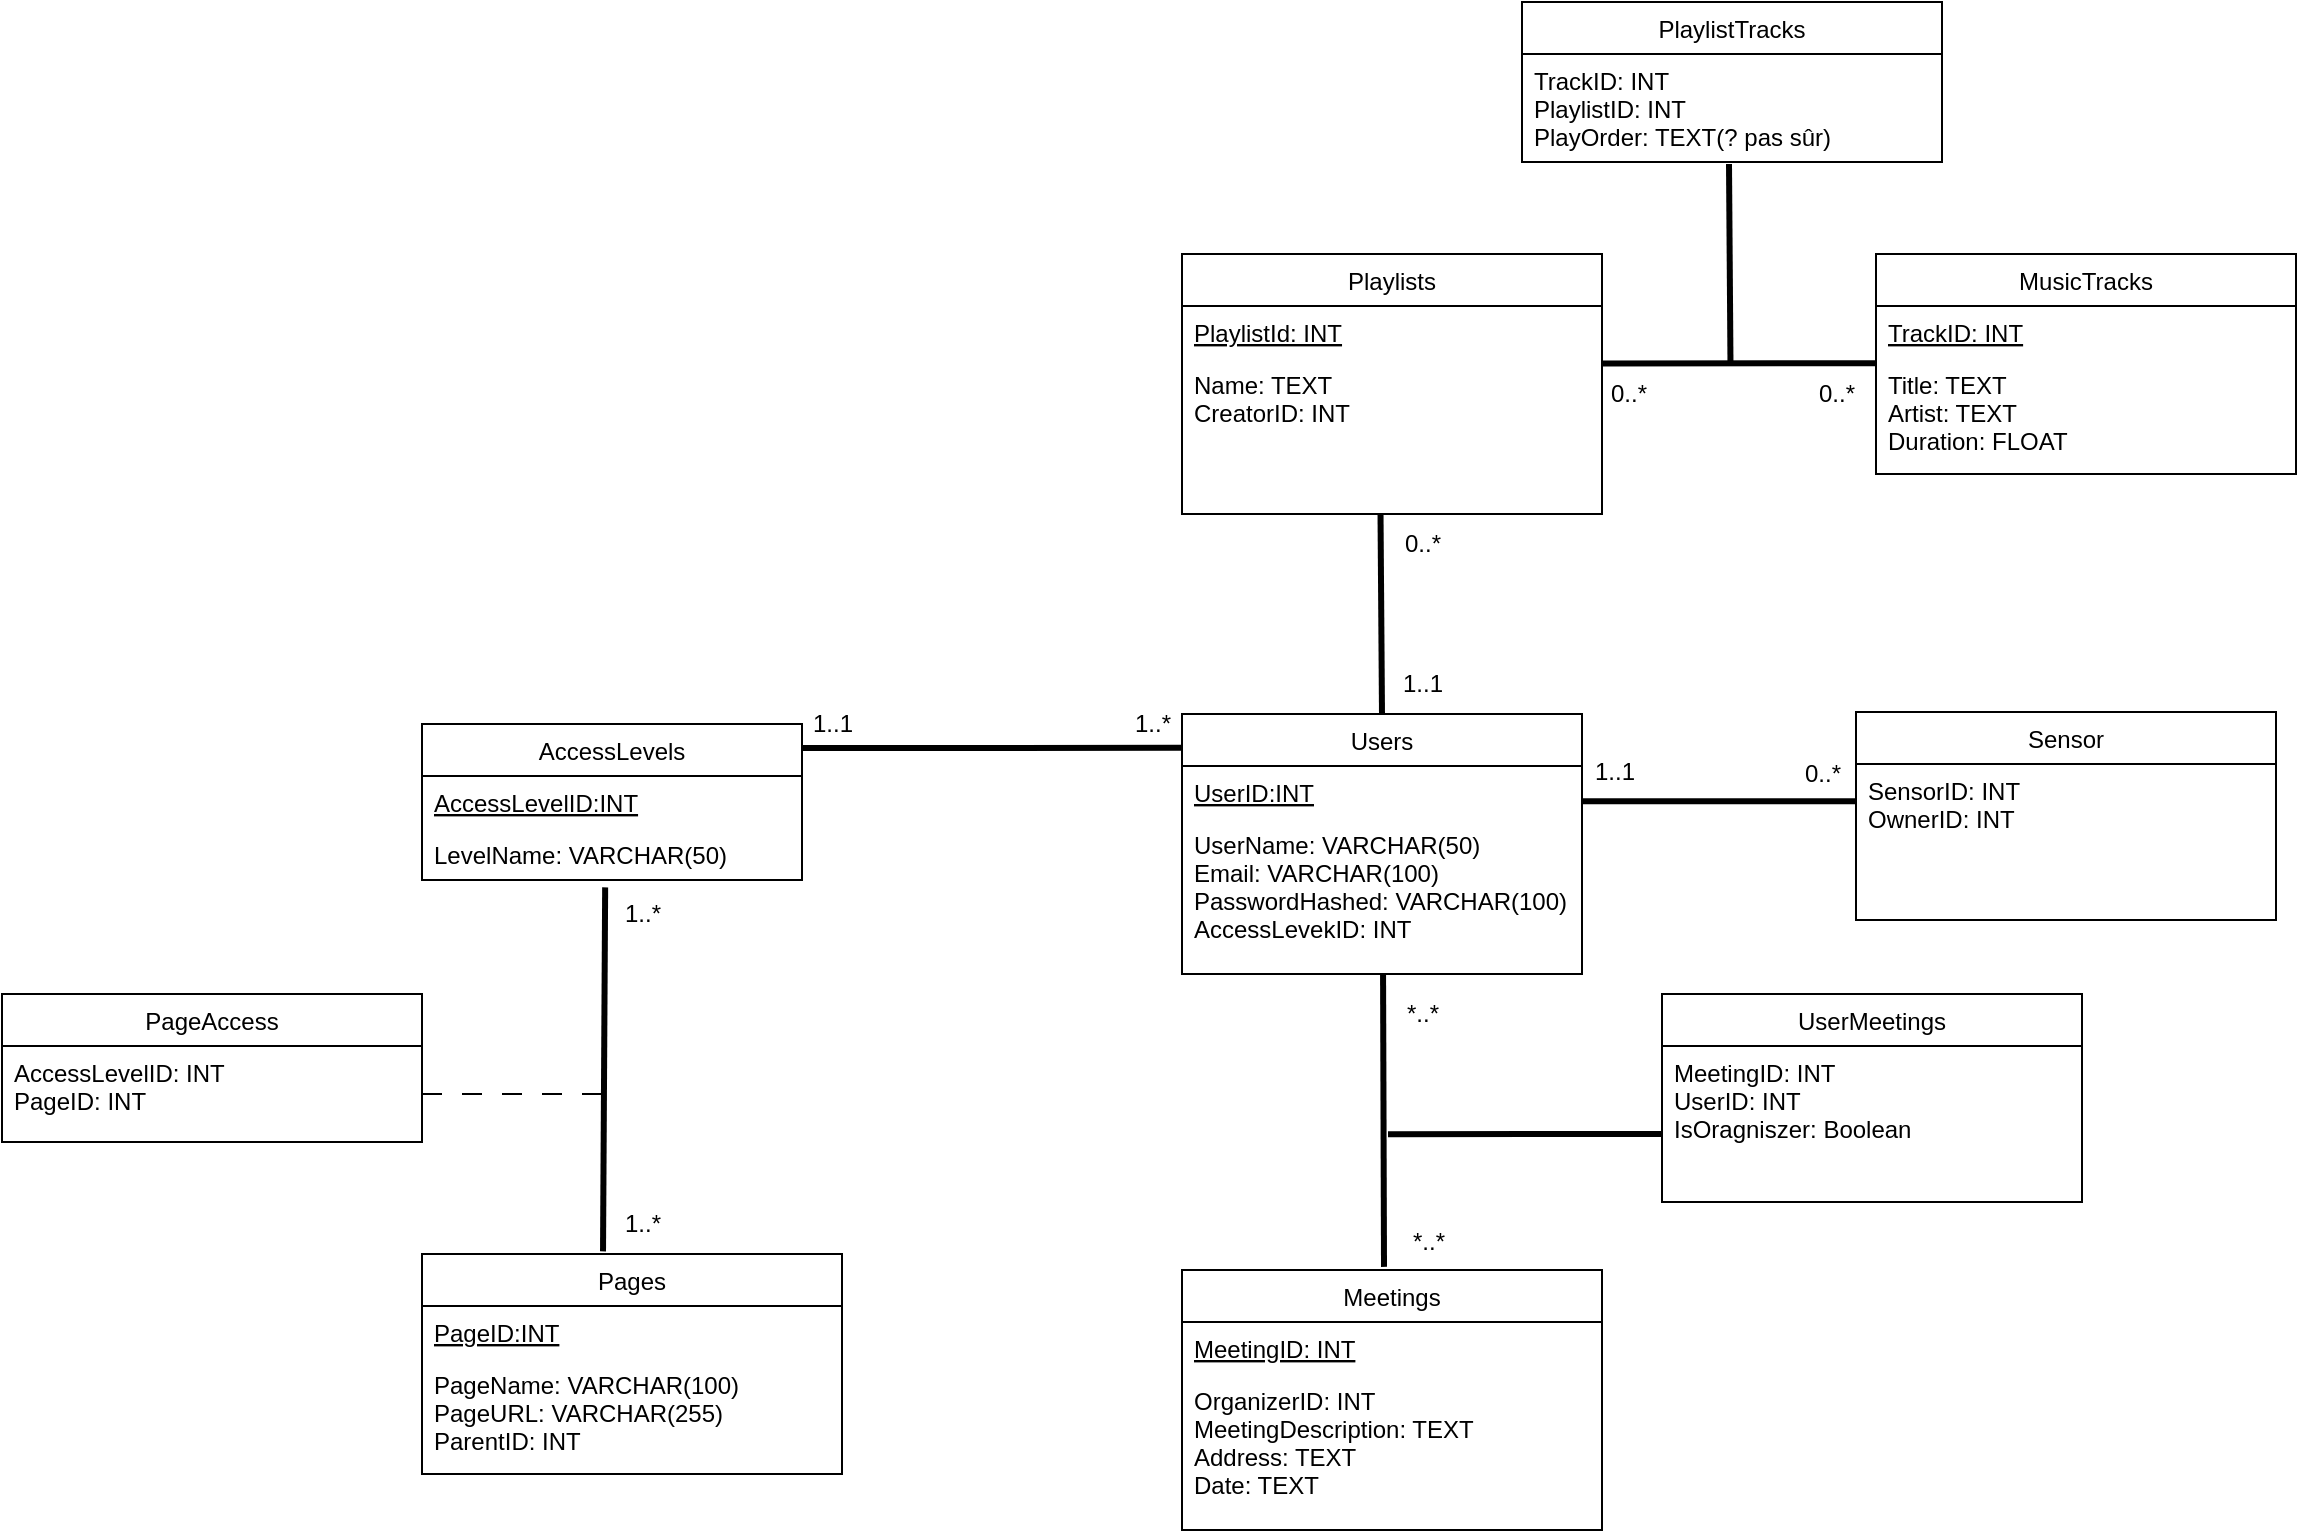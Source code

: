 <mxfile>
    <diagram id="3hlspfCpdxUw0HnR_wji" name="第 1 页">
        <mxGraphModel dx="1642" dy="1771" grid="1" gridSize="10" guides="1" tooltips="1" connect="1" arrows="1" fold="1" page="1" pageScale="1" pageWidth="827" pageHeight="1169" math="0" shadow="0">
            <root>
                <mxCell id="0"/>
                <mxCell id="1" parent="0"/>
                <mxCell id="6" value="Users" style="swimlane;fontStyle=0;childLayout=stackLayout;horizontal=1;startSize=26;fillColor=none;horizontalStack=0;resizeParent=1;resizeParentMax=0;resizeLast=0;collapsible=1;marginBottom=0;" parent="1" vertex="1">
                    <mxGeometry x="140" y="160" width="200" height="130" as="geometry"/>
                </mxCell>
                <mxCell id="7" value="UserID:INT" style="text;strokeColor=none;fillColor=none;align=left;verticalAlign=top;spacingLeft=4;spacingRight=4;overflow=hidden;rotatable=0;points=[[0,0.5],[1,0.5]];portConstraint=eastwest;fontStyle=4" parent="6" vertex="1">
                    <mxGeometry y="26" width="200" height="26" as="geometry"/>
                </mxCell>
                <mxCell id="9" value="UserName: VARCHAR(50)&#10;Email: VARCHAR(100)&#10;PasswordHashed: VARCHAR(100)&#10;AccessLevekID: INT" style="text;strokeColor=none;fillColor=none;align=left;verticalAlign=top;spacingLeft=4;spacingRight=4;overflow=hidden;rotatable=0;points=[[0,0.5],[1,0.5]];portConstraint=eastwest;" parent="6" vertex="1">
                    <mxGeometry y="52" width="200" height="78" as="geometry"/>
                </mxCell>
                <mxCell id="10" value="AccessLevels" style="swimlane;fontStyle=0;childLayout=stackLayout;horizontal=1;startSize=26;fillColor=none;horizontalStack=0;resizeParent=1;resizeParentMax=0;resizeLast=0;collapsible=1;marginBottom=0;" parent="1" vertex="1">
                    <mxGeometry x="-240" y="165" width="190" height="78" as="geometry"/>
                </mxCell>
                <mxCell id="11" value="AccessLevelID:INT" style="text;strokeColor=none;fillColor=none;align=left;verticalAlign=top;spacingLeft=4;spacingRight=4;overflow=hidden;rotatable=0;points=[[0,0.5],[1,0.5]];portConstraint=eastwest;fontStyle=4" parent="10" vertex="1">
                    <mxGeometry y="26" width="190" height="26" as="geometry"/>
                </mxCell>
                <mxCell id="13" value="LevelName: VARCHAR(50)" style="text;strokeColor=none;fillColor=none;align=left;verticalAlign=top;spacingLeft=4;spacingRight=4;overflow=hidden;rotatable=0;points=[[0,0.5],[1,0.5]];portConstraint=eastwest;" parent="10" vertex="1">
                    <mxGeometry y="52" width="190" height="26" as="geometry"/>
                </mxCell>
                <mxCell id="19" value="Pages" style="swimlane;fontStyle=0;childLayout=stackLayout;horizontal=1;startSize=26;fillColor=none;horizontalStack=0;resizeParent=1;resizeParentMax=0;resizeLast=0;collapsible=1;marginBottom=0;" parent="1" vertex="1">
                    <mxGeometry x="-240" y="430" width="210" height="110" as="geometry"/>
                </mxCell>
                <mxCell id="20" value="PageID:INT" style="text;strokeColor=none;fillColor=none;align=left;verticalAlign=top;spacingLeft=4;spacingRight=4;overflow=hidden;rotatable=0;points=[[0,0.5],[1,0.5]];portConstraint=eastwest;fontStyle=4" parent="19" vertex="1">
                    <mxGeometry y="26" width="210" height="26" as="geometry"/>
                </mxCell>
                <mxCell id="21" value="PageName: VARCHAR(100)&#10;PageURL: VARCHAR(255)&#10;ParentID: INT&#10;" style="text;strokeColor=none;fillColor=none;align=left;verticalAlign=top;spacingLeft=4;spacingRight=4;overflow=hidden;rotatable=0;points=[[0,0.5],[1,0.5]];portConstraint=eastwest;" parent="19" vertex="1">
                    <mxGeometry y="52" width="210" height="58" as="geometry"/>
                </mxCell>
                <mxCell id="23" value="PageAccess" style="swimlane;fontStyle=0;childLayout=stackLayout;horizontal=1;startSize=26;fillColor=none;horizontalStack=0;resizeParent=1;resizeParentMax=0;resizeLast=0;collapsible=1;marginBottom=0;" parent="1" vertex="1">
                    <mxGeometry x="-450" y="300" width="210" height="74" as="geometry"/>
                </mxCell>
                <mxCell id="25" value="AccessLevelID: INT&#10;PageID: INT" style="text;strokeColor=none;fillColor=none;align=left;verticalAlign=top;spacingLeft=4;spacingRight=4;overflow=hidden;rotatable=0;points=[[0,0.5],[1,0.5]];portConstraint=eastwest;" parent="23" vertex="1">
                    <mxGeometry y="26" width="210" height="48" as="geometry"/>
                </mxCell>
                <mxCell id="27" value="" style="endArrow=none;startArrow=none;endFill=0;startFill=0;endSize=8;html=1;verticalAlign=bottom;labelBackgroundColor=none;strokeWidth=3;entryX=-0.002;entryY=0.13;entryDx=0;entryDy=0;entryPerimeter=0;" parent="1" target="6" edge="1">
                    <mxGeometry width="160" relative="1" as="geometry">
                        <mxPoint x="-50" y="177" as="sourcePoint"/>
                        <mxPoint x="440" y="260" as="targetPoint"/>
                    </mxGeometry>
                </mxCell>
                <mxCell id="28" value="1..1" style="text;html=1;align=center;verticalAlign=middle;resizable=0;points=[];autosize=1;strokeColor=none;fillColor=none;" parent="1" vertex="1">
                    <mxGeometry x="-55" y="150" width="40" height="30" as="geometry"/>
                </mxCell>
                <mxCell id="29" value="1..*" style="text;html=1;align=center;verticalAlign=middle;resizable=0;points=[];autosize=1;strokeColor=none;fillColor=none;" parent="1" vertex="1">
                    <mxGeometry x="105" y="150" width="40" height="30" as="geometry"/>
                </mxCell>
                <mxCell id="30" value="" style="endArrow=none;startArrow=none;endFill=0;startFill=0;endSize=8;html=1;verticalAlign=bottom;labelBackgroundColor=none;strokeWidth=3;exitX=0.482;exitY=1.142;exitDx=0;exitDy=0;exitPerimeter=0;entryX=0.431;entryY=-0.012;entryDx=0;entryDy=0;entryPerimeter=0;" parent="1" source="13" target="19" edge="1">
                    <mxGeometry width="160" relative="1" as="geometry">
                        <mxPoint x="-110" y="360" as="sourcePoint"/>
                        <mxPoint x="50" y="360" as="targetPoint"/>
                    </mxGeometry>
                </mxCell>
                <mxCell id="31" value="" style="endArrow=none;startArrow=none;endFill=0;startFill=0;endSize=8;html=1;verticalAlign=bottom;dashed=1;labelBackgroundColor=none;dashPattern=10 10;exitX=1;exitY=0.5;exitDx=0;exitDy=0;" parent="1" source="25" edge="1">
                    <mxGeometry width="160" relative="1" as="geometry">
                        <mxPoint x="-110" y="360" as="sourcePoint"/>
                        <mxPoint x="-150" y="350" as="targetPoint"/>
                    </mxGeometry>
                </mxCell>
                <mxCell id="32" value="1..*" style="text;html=1;align=center;verticalAlign=middle;resizable=0;points=[];autosize=1;strokeColor=none;fillColor=none;" parent="1" vertex="1">
                    <mxGeometry x="-150" y="245" width="40" height="30" as="geometry"/>
                </mxCell>
                <mxCell id="33" value="1..*" style="text;html=1;align=center;verticalAlign=middle;resizable=0;points=[];autosize=1;strokeColor=none;fillColor=none;" parent="1" vertex="1">
                    <mxGeometry x="-150" y="400" width="40" height="30" as="geometry"/>
                </mxCell>
                <mxCell id="48" value="Meetings" style="swimlane;fontStyle=0;childLayout=stackLayout;horizontal=1;startSize=26;fillColor=none;horizontalStack=0;resizeParent=1;resizeParentMax=0;resizeLast=0;collapsible=1;marginBottom=0;" vertex="1" parent="1">
                    <mxGeometry x="140" y="438" width="210" height="130" as="geometry"/>
                </mxCell>
                <mxCell id="49" value="MeetingID: INT" style="text;strokeColor=none;fillColor=none;align=left;verticalAlign=top;spacingLeft=4;spacingRight=4;overflow=hidden;rotatable=0;points=[[0,0.5],[1,0.5]];portConstraint=eastwest;fontStyle=4" vertex="1" parent="48">
                    <mxGeometry y="26" width="210" height="26" as="geometry"/>
                </mxCell>
                <mxCell id="50" value="OrganizerID: INT&#10;MeetingDescription: TEXT&#10;Address: TEXT&#10;Date: TEXT" style="text;strokeColor=none;fillColor=none;align=left;verticalAlign=top;spacingLeft=4;spacingRight=4;overflow=hidden;rotatable=0;points=[[0,0.5],[1,0.5]];portConstraint=eastwest;" vertex="1" parent="48">
                    <mxGeometry y="52" width="210" height="78" as="geometry"/>
                </mxCell>
                <mxCell id="51" value="" style="endArrow=none;startArrow=none;endFill=0;startFill=0;endSize=8;html=1;verticalAlign=bottom;labelBackgroundColor=none;strokeWidth=3;exitX=0.482;exitY=1.142;exitDx=0;exitDy=0;exitPerimeter=0;entryX=0.481;entryY=-0.012;entryDx=0;entryDy=0;entryPerimeter=0;" edge="1" parent="1" target="48">
                    <mxGeometry width="160" relative="1" as="geometry">
                        <mxPoint x="240.53" y="290.002" as="sourcePoint"/>
                        <mxPoint x="239" y="430" as="targetPoint"/>
                    </mxGeometry>
                </mxCell>
                <mxCell id="52" value="*..*" style="text;html=1;align=center;verticalAlign=middle;resizable=0;points=[];autosize=1;strokeColor=none;fillColor=none;" vertex="1" parent="1">
                    <mxGeometry x="240" y="295" width="40" height="30" as="geometry"/>
                </mxCell>
                <mxCell id="53" value="*..*" style="text;html=1;align=center;verticalAlign=middle;resizable=0;points=[];autosize=1;strokeColor=none;fillColor=none;" vertex="1" parent="1">
                    <mxGeometry x="243" y="409" width="40" height="30" as="geometry"/>
                </mxCell>
                <mxCell id="54" value="" style="endArrow=none;startArrow=none;endFill=0;startFill=0;endSize=8;html=1;verticalAlign=bottom;labelBackgroundColor=none;strokeWidth=3;" edge="1" parent="1">
                    <mxGeometry width="160" relative="1" as="geometry">
                        <mxPoint x="243" y="370.1" as="sourcePoint"/>
                        <mxPoint x="380" y="370" as="targetPoint"/>
                    </mxGeometry>
                </mxCell>
                <mxCell id="55" value="UserMeetings" style="swimlane;fontStyle=0;childLayout=stackLayout;horizontal=1;startSize=26;fillColor=none;horizontalStack=0;resizeParent=1;resizeParentMax=0;resizeLast=0;collapsible=1;marginBottom=0;" vertex="1" parent="1">
                    <mxGeometry x="380" y="300" width="210" height="104" as="geometry"/>
                </mxCell>
                <mxCell id="57" value="MeetingID: INT&#10;UserID: INT&#10;IsOragniszer: Boolean" style="text;strokeColor=none;fillColor=none;align=left;verticalAlign=top;spacingLeft=4;spacingRight=4;overflow=hidden;rotatable=0;points=[[0,0.5],[1,0.5]];portConstraint=eastwest;" vertex="1" parent="55">
                    <mxGeometry y="26" width="210" height="78" as="geometry"/>
                </mxCell>
                <mxCell id="58" value="MusicTracks" style="swimlane;fontStyle=0;childLayout=stackLayout;horizontal=1;startSize=26;fillColor=none;horizontalStack=0;resizeParent=1;resizeParentMax=0;resizeLast=0;collapsible=1;marginBottom=0;" vertex="1" parent="1">
                    <mxGeometry x="487" y="-70" width="210" height="110" as="geometry"/>
                </mxCell>
                <mxCell id="59" value="TrackID: INT" style="text;strokeColor=none;fillColor=none;align=left;verticalAlign=top;spacingLeft=4;spacingRight=4;overflow=hidden;rotatable=0;points=[[0,0.5],[1,0.5]];portConstraint=eastwest;fontStyle=4" vertex="1" parent="58">
                    <mxGeometry y="26" width="210" height="26" as="geometry"/>
                </mxCell>
                <mxCell id="60" value="Title: TEXT&#10;Artist: TEXT&#10;Duration: FLOAT" style="text;strokeColor=none;fillColor=none;align=left;verticalAlign=top;spacingLeft=4;spacingRight=4;overflow=hidden;rotatable=0;points=[[0,0.5],[1,0.5]];portConstraint=eastwest;" vertex="1" parent="58">
                    <mxGeometry y="52" width="210" height="58" as="geometry"/>
                </mxCell>
                <mxCell id="61" value="Playlists" style="swimlane;fontStyle=0;childLayout=stackLayout;horizontal=1;startSize=26;fillColor=none;horizontalStack=0;resizeParent=1;resizeParentMax=0;resizeLast=0;collapsible=1;marginBottom=0;" vertex="1" parent="1">
                    <mxGeometry x="140" y="-70" width="210" height="130" as="geometry"/>
                </mxCell>
                <mxCell id="62" value="PlaylistId: INT" style="text;strokeColor=none;fillColor=none;align=left;verticalAlign=top;spacingLeft=4;spacingRight=4;overflow=hidden;rotatable=0;points=[[0,0.5],[1,0.5]];portConstraint=eastwest;fontStyle=4" vertex="1" parent="61">
                    <mxGeometry y="26" width="210" height="26" as="geometry"/>
                </mxCell>
                <mxCell id="63" value="Name: TEXT&#10;CreatorID: INT" style="text;strokeColor=none;fillColor=none;align=left;verticalAlign=top;spacingLeft=4;spacingRight=4;overflow=hidden;rotatable=0;points=[[0,0.5],[1,0.5]];portConstraint=eastwest;" vertex="1" parent="61">
                    <mxGeometry y="52" width="210" height="78" as="geometry"/>
                </mxCell>
                <mxCell id="64" value="" style="endArrow=none;startArrow=none;endFill=0;startFill=0;endSize=8;html=1;verticalAlign=bottom;labelBackgroundColor=none;strokeWidth=3;exitX=0.482;exitY=1.142;exitDx=0;exitDy=0;exitPerimeter=0;entryX=0.5;entryY=0;entryDx=0;entryDy=0;" edge="1" parent="1" target="6">
                    <mxGeometry width="160" relative="1" as="geometry">
                        <mxPoint x="239.26" y="60.002" as="sourcePoint"/>
                        <mxPoint x="239" y="150" as="targetPoint"/>
                    </mxGeometry>
                </mxCell>
                <mxCell id="65" value="1..1" style="text;html=1;align=center;verticalAlign=middle;resizable=0;points=[];autosize=1;strokeColor=none;fillColor=none;" vertex="1" parent="1">
                    <mxGeometry x="240" y="130" width="40" height="30" as="geometry"/>
                </mxCell>
                <mxCell id="66" value="0..*" style="text;html=1;align=center;verticalAlign=middle;resizable=0;points=[];autosize=1;strokeColor=none;fillColor=none;" vertex="1" parent="1">
                    <mxGeometry x="240" y="60" width="40" height="30" as="geometry"/>
                </mxCell>
                <mxCell id="67" value="" style="endArrow=none;startArrow=none;endFill=0;startFill=0;endSize=8;html=1;verticalAlign=bottom;labelBackgroundColor=none;strokeWidth=3;" edge="1" parent="1">
                    <mxGeometry width="160" relative="1" as="geometry">
                        <mxPoint x="350" y="-15.27" as="sourcePoint"/>
                        <mxPoint x="487.0" y="-15.37" as="targetPoint"/>
                    </mxGeometry>
                </mxCell>
                <mxCell id="68" value="0..*" style="text;html=1;align=center;verticalAlign=middle;resizable=0;points=[];autosize=1;strokeColor=none;fillColor=none;" vertex="1" parent="1">
                    <mxGeometry x="343" y="-15" width="40" height="30" as="geometry"/>
                </mxCell>
                <mxCell id="70" value="0..*" style="text;html=1;align=center;verticalAlign=middle;resizable=0;points=[];autosize=1;strokeColor=none;fillColor=none;" vertex="1" parent="1">
                    <mxGeometry x="447" y="-15" width="40" height="30" as="geometry"/>
                </mxCell>
                <mxCell id="71" value="" style="endArrow=none;startArrow=none;endFill=0;startFill=0;endSize=8;html=1;verticalAlign=bottom;labelBackgroundColor=none;strokeWidth=3;exitX=0.482;exitY=1.142;exitDx=0;exitDy=0;exitPerimeter=0;entryX=0.5;entryY=0;entryDx=0;entryDy=0;" edge="1" parent="1">
                    <mxGeometry width="160" relative="1" as="geometry">
                        <mxPoint x="413.5" y="-114.998" as="sourcePoint"/>
                        <mxPoint x="414.24" y="-15" as="targetPoint"/>
                    </mxGeometry>
                </mxCell>
                <mxCell id="72" value="PlaylistTracks" style="swimlane;fontStyle=0;childLayout=stackLayout;horizontal=1;startSize=26;fillColor=none;horizontalStack=0;resizeParent=1;resizeParentMax=0;resizeLast=0;collapsible=1;marginBottom=0;" vertex="1" parent="1">
                    <mxGeometry x="310" y="-196" width="210" height="80" as="geometry"/>
                </mxCell>
                <mxCell id="74" value="TrackID: INT&#10;PlaylistID: INT&#10;PlayOrder: TEXT(? pas sûr)" style="text;strokeColor=none;fillColor=none;align=left;verticalAlign=top;spacingLeft=4;spacingRight=4;overflow=hidden;rotatable=0;points=[[0,0.5],[1,0.5]];portConstraint=eastwest;" vertex="1" parent="72">
                    <mxGeometry y="26" width="210" height="54" as="geometry"/>
                </mxCell>
                <mxCell id="75" value="" style="endArrow=none;startArrow=none;endFill=0;startFill=0;endSize=8;html=1;verticalAlign=bottom;labelBackgroundColor=none;strokeWidth=3;" edge="1" parent="1">
                    <mxGeometry width="160" relative="1" as="geometry">
                        <mxPoint x="340.0" y="203.67" as="sourcePoint"/>
                        <mxPoint x="477" y="203.57" as="targetPoint"/>
                    </mxGeometry>
                </mxCell>
                <mxCell id="76" value="Sensor" style="swimlane;fontStyle=0;childLayout=stackLayout;horizontal=1;startSize=26;fillColor=none;horizontalStack=0;resizeParent=1;resizeParentMax=0;resizeLast=0;collapsible=1;marginBottom=0;" vertex="1" parent="1">
                    <mxGeometry x="477" y="159" width="210" height="104" as="geometry"/>
                </mxCell>
                <mxCell id="77" value="SensorID: INT&#10;OwnerID: INT" style="text;strokeColor=none;fillColor=none;align=left;verticalAlign=top;spacingLeft=4;spacingRight=4;overflow=hidden;rotatable=1;points=[[0,0.5],[1,0.5]];portConstraint=eastwest;fontStyle=0;movable=1;resizable=1;deletable=1;editable=1;connectable=1;" vertex="1" parent="76">
                    <mxGeometry y="26" width="210" height="78" as="geometry"/>
                </mxCell>
                <mxCell id="78" value="1..1" style="text;html=1;align=center;verticalAlign=middle;resizable=0;points=[];autosize=1;strokeColor=none;fillColor=none;" vertex="1" parent="1">
                    <mxGeometry x="336" y="174" width="40" height="30" as="geometry"/>
                </mxCell>
                <mxCell id="79" value="0..*" style="text;html=1;align=center;verticalAlign=middle;resizable=0;points=[];autosize=1;strokeColor=none;fillColor=none;" vertex="1" parent="1">
                    <mxGeometry x="440" y="175" width="40" height="30" as="geometry"/>
                </mxCell>
            </root>
        </mxGraphModel>
    </diagram>
</mxfile>